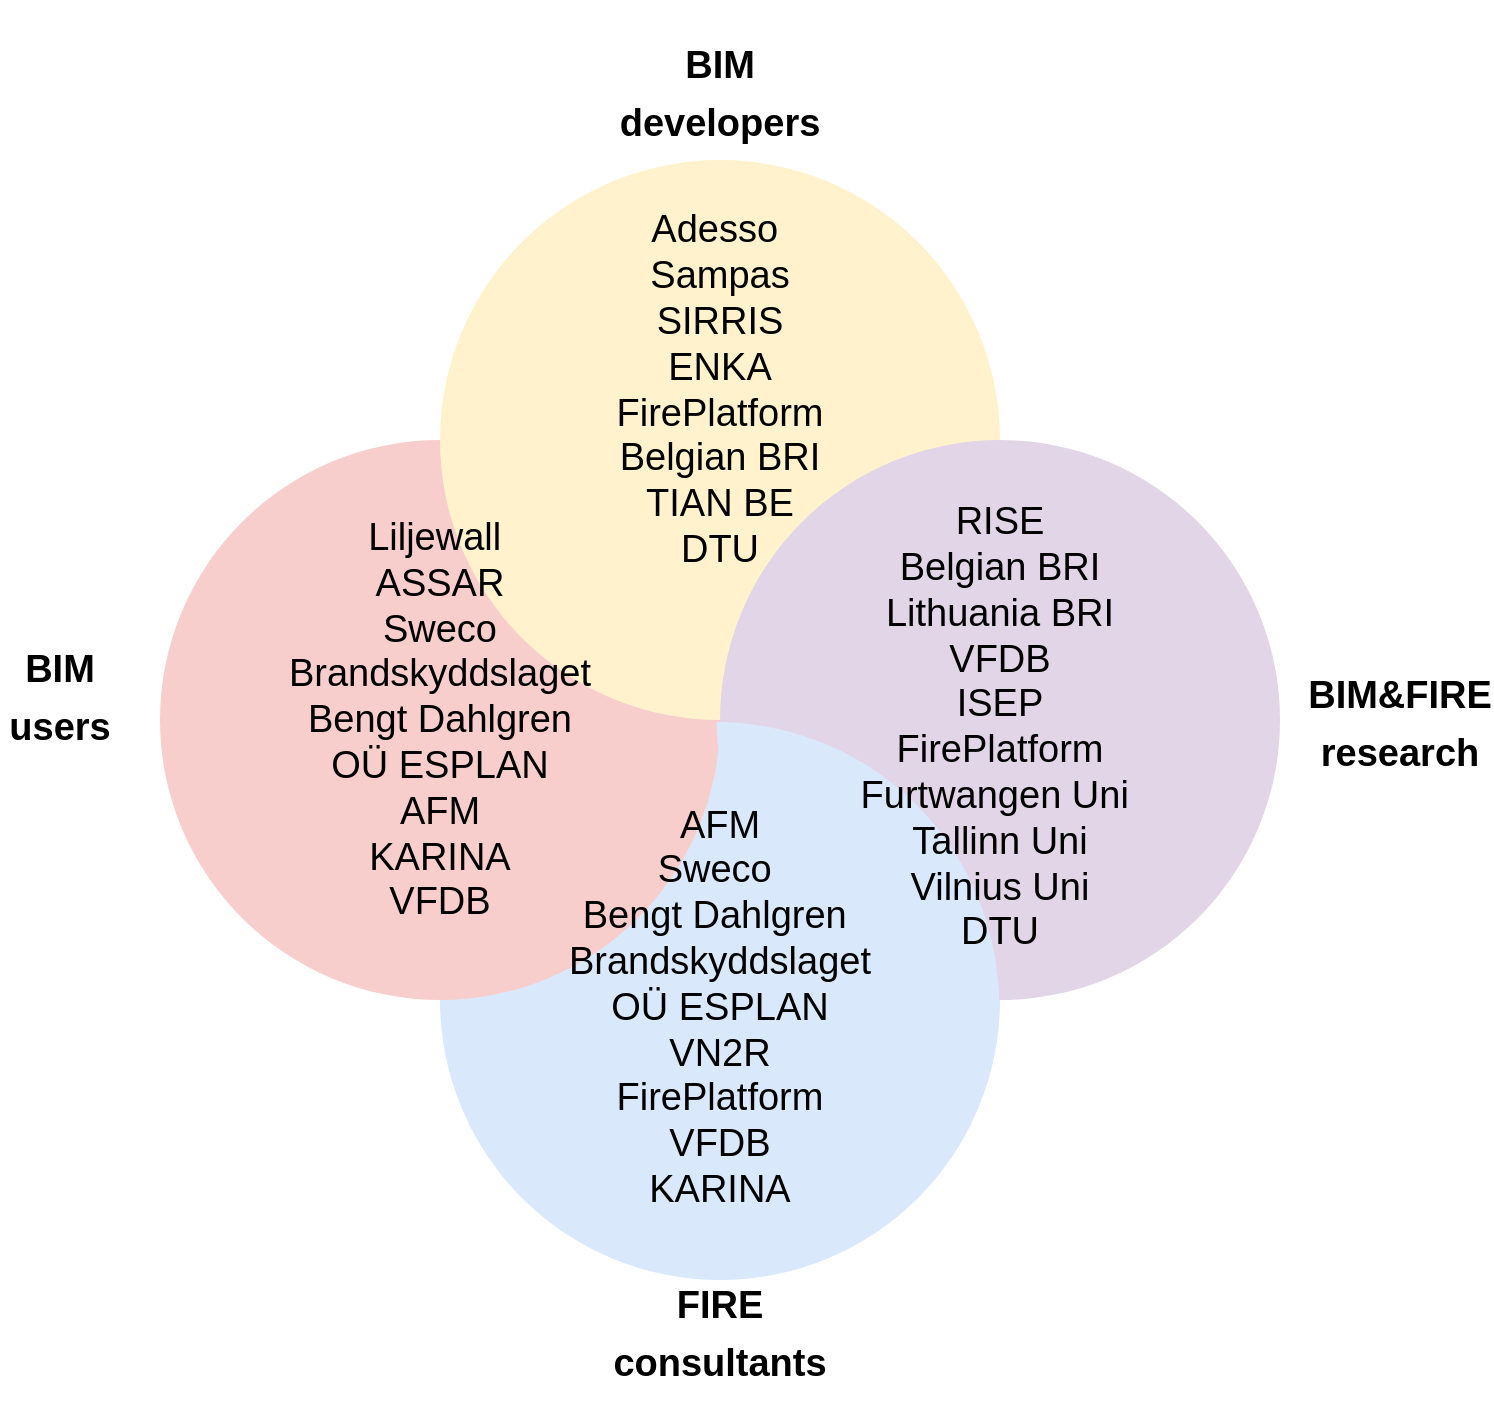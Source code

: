 <mxfile version="16.5.5" type="github">
  <diagram id="Za418WhtZrfoSMjR2k4V" name="Page-1">
    <mxGraphModel dx="1422" dy="762" grid="1" gridSize="10" guides="1" tooltips="1" connect="1" arrows="1" fold="1" page="1" pageScale="1" pageWidth="850" pageHeight="1100" math="0" shadow="0">
      <root>
        <mxCell id="0" />
        <mxCell id="1" parent="0" />
        <mxCell id="fSakol7xfLL2G2BJwjkC-4" value="" style="ellipse;whiteSpace=wrap;html=1;fillColor=#dae8fc;strokeColor=none;" vertex="1" parent="1">
          <mxGeometry x="240" y="420" width="280" height="280" as="geometry" />
        </mxCell>
        <mxCell id="fSakol7xfLL2G2BJwjkC-1" value="" style="ellipse;whiteSpace=wrap;html=1;fillColor=#f8cecc;strokeColor=none;" vertex="1" parent="1">
          <mxGeometry x="100" y="280" width="280" height="280" as="geometry" />
        </mxCell>
        <mxCell id="fSakol7xfLL2G2BJwjkC-3" value="" style="ellipse;whiteSpace=wrap;html=1;fillColor=#fff2cc;strokeColor=none;" vertex="1" parent="1">
          <mxGeometry x="240" y="140" width="280" height="280" as="geometry" />
        </mxCell>
        <mxCell id="fSakol7xfLL2G2BJwjkC-2" value="" style="ellipse;whiteSpace=wrap;html=1;fillColor=#e1d5e7;strokeColor=none;" vertex="1" parent="1">
          <mxGeometry x="380" y="280" width="280" height="280" as="geometry" />
        </mxCell>
        <mxCell id="fSakol7xfLL2G2BJwjkC-8" value="" style="whiteSpace=wrap;html=1;shape=mxgraph.basic.pointed_oval;rotation=-45;strokeColor=none;fillColor=#dae8fc;" vertex="1" parent="1">
          <mxGeometry x="394" y="391.54" width="110" height="200" as="geometry" />
        </mxCell>
        <mxCell id="fSakol7xfLL2G2BJwjkC-9" value="&lt;h1&gt;&lt;font style=&quot;font-size: 19px&quot;&gt;BIM developers&lt;/font&gt;&lt;/h1&gt;" style="text;html=1;strokeColor=none;fillColor=none;align=center;verticalAlign=middle;whiteSpace=wrap;rounded=0;" vertex="1" parent="1">
          <mxGeometry x="350" y="90" width="60" height="30" as="geometry" />
        </mxCell>
        <mxCell id="fSakol7xfLL2G2BJwjkC-11" value="&lt;h1&gt;&lt;font style=&quot;font-size: 19px&quot;&gt;FIRE consultants&lt;/font&gt;&lt;/h1&gt;" style="text;html=1;strokeColor=none;fillColor=none;align=center;verticalAlign=middle;whiteSpace=wrap;rounded=0;" vertex="1" parent="1">
          <mxGeometry x="350" y="710" width="60" height="30" as="geometry" />
        </mxCell>
        <mxCell id="fSakol7xfLL2G2BJwjkC-12" value="&lt;h1&gt;&lt;font style=&quot;font-size: 19px&quot;&gt;BIM&amp;amp;FIRE research&lt;/font&gt;&lt;/h1&gt;" style="text;html=1;strokeColor=none;fillColor=none;align=center;verticalAlign=middle;whiteSpace=wrap;rounded=0;" vertex="1" parent="1">
          <mxGeometry x="690" y="405" width="60" height="30" as="geometry" />
        </mxCell>
        <mxCell id="fSakol7xfLL2G2BJwjkC-13" value="&lt;h1&gt;&lt;font style=&quot;font-size: 19px&quot;&gt;BIM users&lt;/font&gt;&lt;/h1&gt;" style="text;html=1;strokeColor=none;fillColor=none;align=center;verticalAlign=middle;whiteSpace=wrap;rounded=0;" vertex="1" parent="1">
          <mxGeometry x="20" y="391.54" width="60" height="30" as="geometry" />
        </mxCell>
        <mxCell id="fSakol7xfLL2G2BJwjkC-15" value="&lt;div&gt;Adesso&amp;nbsp;&lt;/div&gt;&lt;div&gt;Sampas&lt;/div&gt;&lt;div&gt;SIRRIS&lt;/div&gt;&lt;div&gt;&lt;span&gt;ENKA&lt;/span&gt;&lt;/div&gt;&lt;div&gt;FirePlatform&lt;/div&gt;&lt;div&gt;&lt;div&gt;&lt;span&gt;Belgian BRI&lt;/span&gt;&lt;br&gt;&lt;/div&gt;&lt;div&gt;&lt;span&gt;TIAN BE&lt;/span&gt;&lt;/div&gt;&lt;/div&gt;&lt;div&gt;&lt;span&gt;DTU&lt;/span&gt;&lt;/div&gt;" style="text;html=1;strokeColor=none;fillColor=none;align=center;verticalAlign=middle;whiteSpace=wrap;rounded=0;fontSize=19;" vertex="1" parent="1">
          <mxGeometry x="290" y="170" width="180" height="170" as="geometry" />
        </mxCell>
        <mxCell id="fSakol7xfLL2G2BJwjkC-17" value="RISE&lt;div&gt;&lt;span&gt;Belgian BRI&lt;/span&gt;&lt;br&gt;&lt;/div&gt;&lt;div&gt;Lithuania BRI&lt;span&gt;&lt;br&gt;&lt;/span&gt;&lt;/div&gt;&lt;div&gt;&lt;span&gt;VFDB&lt;/span&gt;&lt;/div&gt;&lt;div&gt;ISEP&lt;/div&gt;&lt;div&gt;&lt;span&gt;FirePlatform&lt;/span&gt;&lt;/div&gt;Furtwangen Uni&lt;span&gt;&amp;nbsp;&lt;/span&gt;&lt;br&gt;&lt;div&gt;Tallinn Uni&lt;/div&gt;&lt;div&gt;&lt;span&gt;Vilnius Uni&lt;/span&gt;&lt;br&gt;&lt;/div&gt;&lt;div&gt;DTU&lt;/div&gt;&lt;div&gt;&lt;span&gt;&lt;br&gt;&lt;/span&gt;&lt;/div&gt;" style="text;html=1;strokeColor=none;fillColor=none;align=center;verticalAlign=middle;whiteSpace=wrap;rounded=0;fontSize=19;" vertex="1" parent="1">
          <mxGeometry x="430" y="350.0" width="180" height="170" as="geometry" />
        </mxCell>
        <mxCell id="fSakol7xfLL2G2BJwjkC-18" value="&lt;div&gt;AFM&lt;/div&gt;&lt;div&gt;Sweco&amp;nbsp;&lt;/div&gt;&lt;div&gt;Bengt Dahlgren&amp;nbsp;&lt;/div&gt;&lt;div&gt;Brandskyddslaget&lt;/div&gt;&lt;div&gt;&lt;span&gt;OÜ ESPLAN&lt;/span&gt;&lt;/div&gt;&lt;div&gt;VN2R&lt;/div&gt;&lt;div&gt;FirePlatform&lt;/div&gt;&lt;div&gt;VFDB&lt;/div&gt;&lt;div&gt;KARINA&lt;br&gt;&lt;/div&gt;&lt;div&gt;&lt;br&gt;&lt;/div&gt;" style="text;html=1;strokeColor=none;fillColor=none;align=center;verticalAlign=middle;whiteSpace=wrap;rounded=0;fontSize=19;" vertex="1" parent="1">
          <mxGeometry x="290" y="490" width="180" height="170" as="geometry" />
        </mxCell>
        <mxCell id="fSakol7xfLL2G2BJwjkC-19" value="&lt;div&gt;&lt;div&gt;Liljewall&amp;nbsp;&lt;/div&gt;&lt;div&gt;ASSAR&lt;/div&gt;&lt;/div&gt;&lt;div&gt;Sweco&lt;/div&gt;&lt;div&gt;Brandskyddslaget&lt;br&gt;&lt;/div&gt;&lt;div&gt;Bengt Dahlgren&lt;/div&gt;&lt;div&gt;OÜ ESPLAN&lt;br&gt;&lt;/div&gt;&lt;div&gt;AFM&lt;/div&gt;&lt;div&gt;KARINA&lt;/div&gt;&lt;div&gt;VFDB&lt;br&gt;&lt;/div&gt;" style="text;html=1;strokeColor=none;fillColor=none;align=center;verticalAlign=middle;whiteSpace=wrap;rounded=0;fontSize=19;" vertex="1" parent="1">
          <mxGeometry x="150" y="335" width="180" height="170" as="geometry" />
        </mxCell>
      </root>
    </mxGraphModel>
  </diagram>
</mxfile>
